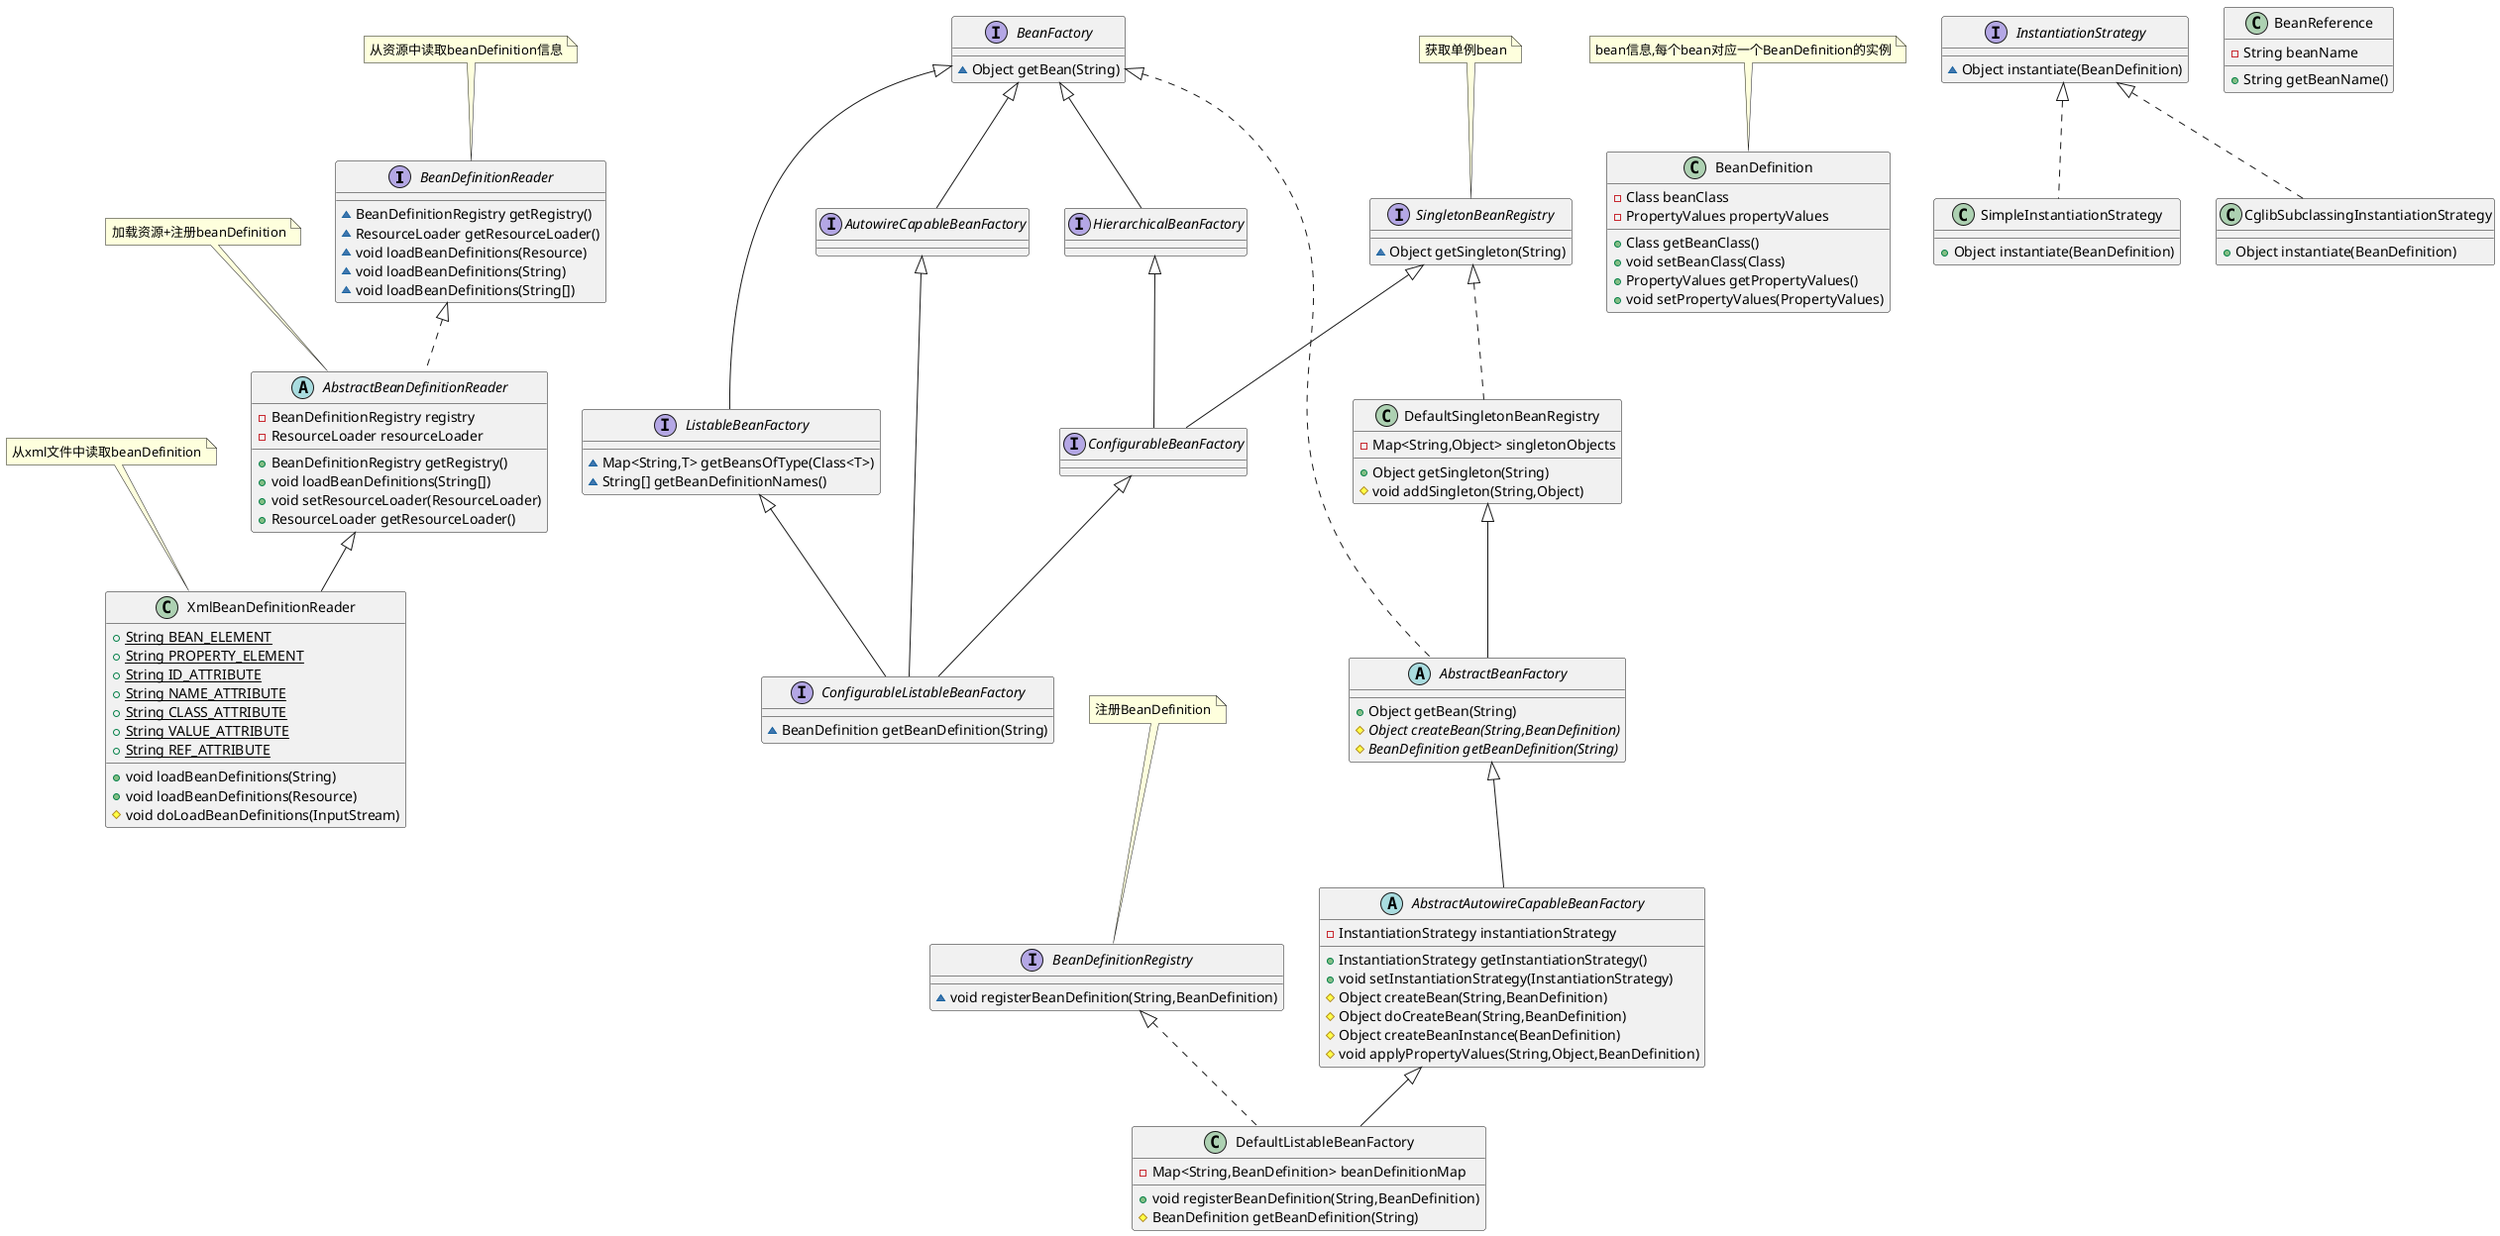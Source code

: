@startuml
interface BeanDefinitionReader {
~ BeanDefinitionRegistry getRegistry()
~ ResourceLoader getResourceLoader()
~ void loadBeanDefinitions(Resource)
~ void loadBeanDefinitions(String)
~ void loadBeanDefinitions(String[])
}
note top:从资源中读取beanDefinition信息

abstract class AbstractBeanDefinitionReader {
- BeanDefinitionRegistry registry
- ResourceLoader resourceLoader
+ BeanDefinitionRegistry getRegistry()
+ void loadBeanDefinitions(String[])
+ void setResourceLoader(ResourceLoader)
+ ResourceLoader getResourceLoader()
}
note top: 加载资源+注册beanDefinition


interface ListableBeanFactory {
~ Map<String,T> getBeansOfType(Class<T>)
~ String[] getBeanDefinitionNames()
}

class BeanDefinition {
- Class beanClass
- PropertyValues propertyValues
+ Class getBeanClass()
+ void setBeanClass(Class)
+ PropertyValues getPropertyValues()
+ void setPropertyValues(PropertyValues)
}
note top:bean信息,每个bean对应一个BeanDefinition的实例


class SimpleInstantiationStrategy {
+ Object instantiate(BeanDefinition)
}

interface InstantiationStrategy {
~ Object instantiate(BeanDefinition)
}

interface BeanFactory {
~ Object getBean(String)
}

class BeanReference {
- String beanName
+ String getBeanName()
}


class CglibSubclassingInstantiationStrategy {
+ Object instantiate(BeanDefinition)
}

class DefaultListableBeanFactory {
- Map<String,BeanDefinition> beanDefinitionMap
+ void registerBeanDefinition(String,BeanDefinition)
# BeanDefinition getBeanDefinition(String)
}


interface AutowireCapableBeanFactory {
}
interface ConfigurableBeanFactory {
}
interface SingletonBeanRegistry {
~ Object getSingleton(String)
}
note top:获取单例bean

interface BeanDefinitionRegistry {
~ void registerBeanDefinition(String,BeanDefinition)
}
note top:注册BeanDefinition

abstract class AbstractBeanFactory {
+ Object getBean(String)
# {abstract}Object createBean(String,BeanDefinition)
# {abstract}BeanDefinition getBeanDefinition(String)
}

interface HierarchicalBeanFactory {
}
class DefaultSingletonBeanRegistry {
- Map<String,Object> singletonObjects
+ Object getSingleton(String)
# void addSingleton(String,Object)
}


abstract class AbstractAutowireCapableBeanFactory {
- InstantiationStrategy instantiationStrategy
+ InstantiationStrategy getInstantiationStrategy()
+ void setInstantiationStrategy(InstantiationStrategy)
# Object createBean(String,BeanDefinition)
# Object doCreateBean(String,BeanDefinition)
# Object createBeanInstance(BeanDefinition)
# void applyPropertyValues(String,Object,BeanDefinition)
}


class XmlBeanDefinitionReader {
+ {static} String BEAN_ELEMENT
+ {static} String PROPERTY_ELEMENT
+ {static} String ID_ATTRIBUTE
+ {static} String NAME_ATTRIBUTE
+ {static} String CLASS_ATTRIBUTE
+ {static} String VALUE_ATTRIBUTE
+ {static} String REF_ATTRIBUTE
+ void loadBeanDefinitions(String)
+ void loadBeanDefinitions(Resource)
# void doLoadBeanDefinitions(InputStream)
}
note top:从xml文件中读取beanDefinition


interface ConfigurableListableBeanFactory {
~ BeanDefinition getBeanDefinition(String)
}



BeanDefinitionReader <|.. AbstractBeanDefinitionReader
BeanFactory <|-- ListableBeanFactory
InstantiationStrategy <|.. SimpleInstantiationStrategy
InstantiationStrategy <|.. CglibSubclassingInstantiationStrategy
BeanDefinitionRegistry <|.. DefaultListableBeanFactory
AbstractAutowireCapableBeanFactory <|-- DefaultListableBeanFactory
BeanFactory <|-- AutowireCapableBeanFactory
HierarchicalBeanFactory <|-- ConfigurableBeanFactory
SingletonBeanRegistry <|-- ConfigurableBeanFactory
BeanFactory <|.. AbstractBeanFactory
DefaultSingletonBeanRegistry <|-- AbstractBeanFactory
BeanFactory <|-- HierarchicalBeanFactory
SingletonBeanRegistry <|.. DefaultSingletonBeanRegistry
AbstractBeanFactory <|-- AbstractAutowireCapableBeanFactory
AbstractBeanDefinitionReader <|-- XmlBeanDefinitionReader
ListableBeanFactory <|-- ConfigurableListableBeanFactory
AutowireCapableBeanFactory <|-- ConfigurableListableBeanFactory
ConfigurableBeanFactory <|-- ConfigurableListableBeanFactory
@enduml